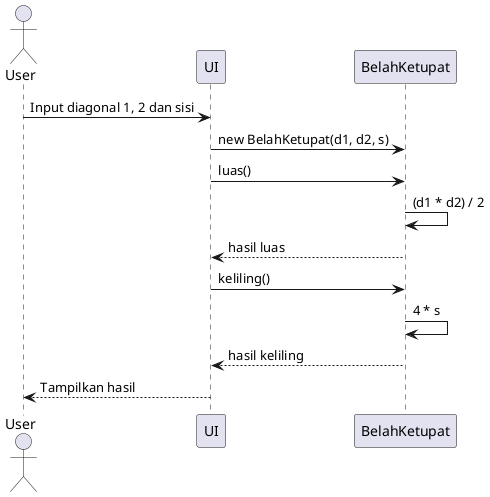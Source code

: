 @startuml
actor User
participant UI
participant BelahKetupat

User -> UI: Input diagonal 1, 2 dan sisi
UI -> BelahKetupat: new BelahKetupat(d1, d2, s)
UI -> BelahKetupat: luas()
BelahKetupat -> BelahKetupat: (d1 * d2) / 2
BelahKetupat --> UI: hasil luas
UI -> BelahKetupat: keliling()
BelahKetupat -> BelahKetupat: 4 * s
BelahKetupat --> UI: hasil keliling
UI --> User: Tampilkan hasil
@enduml